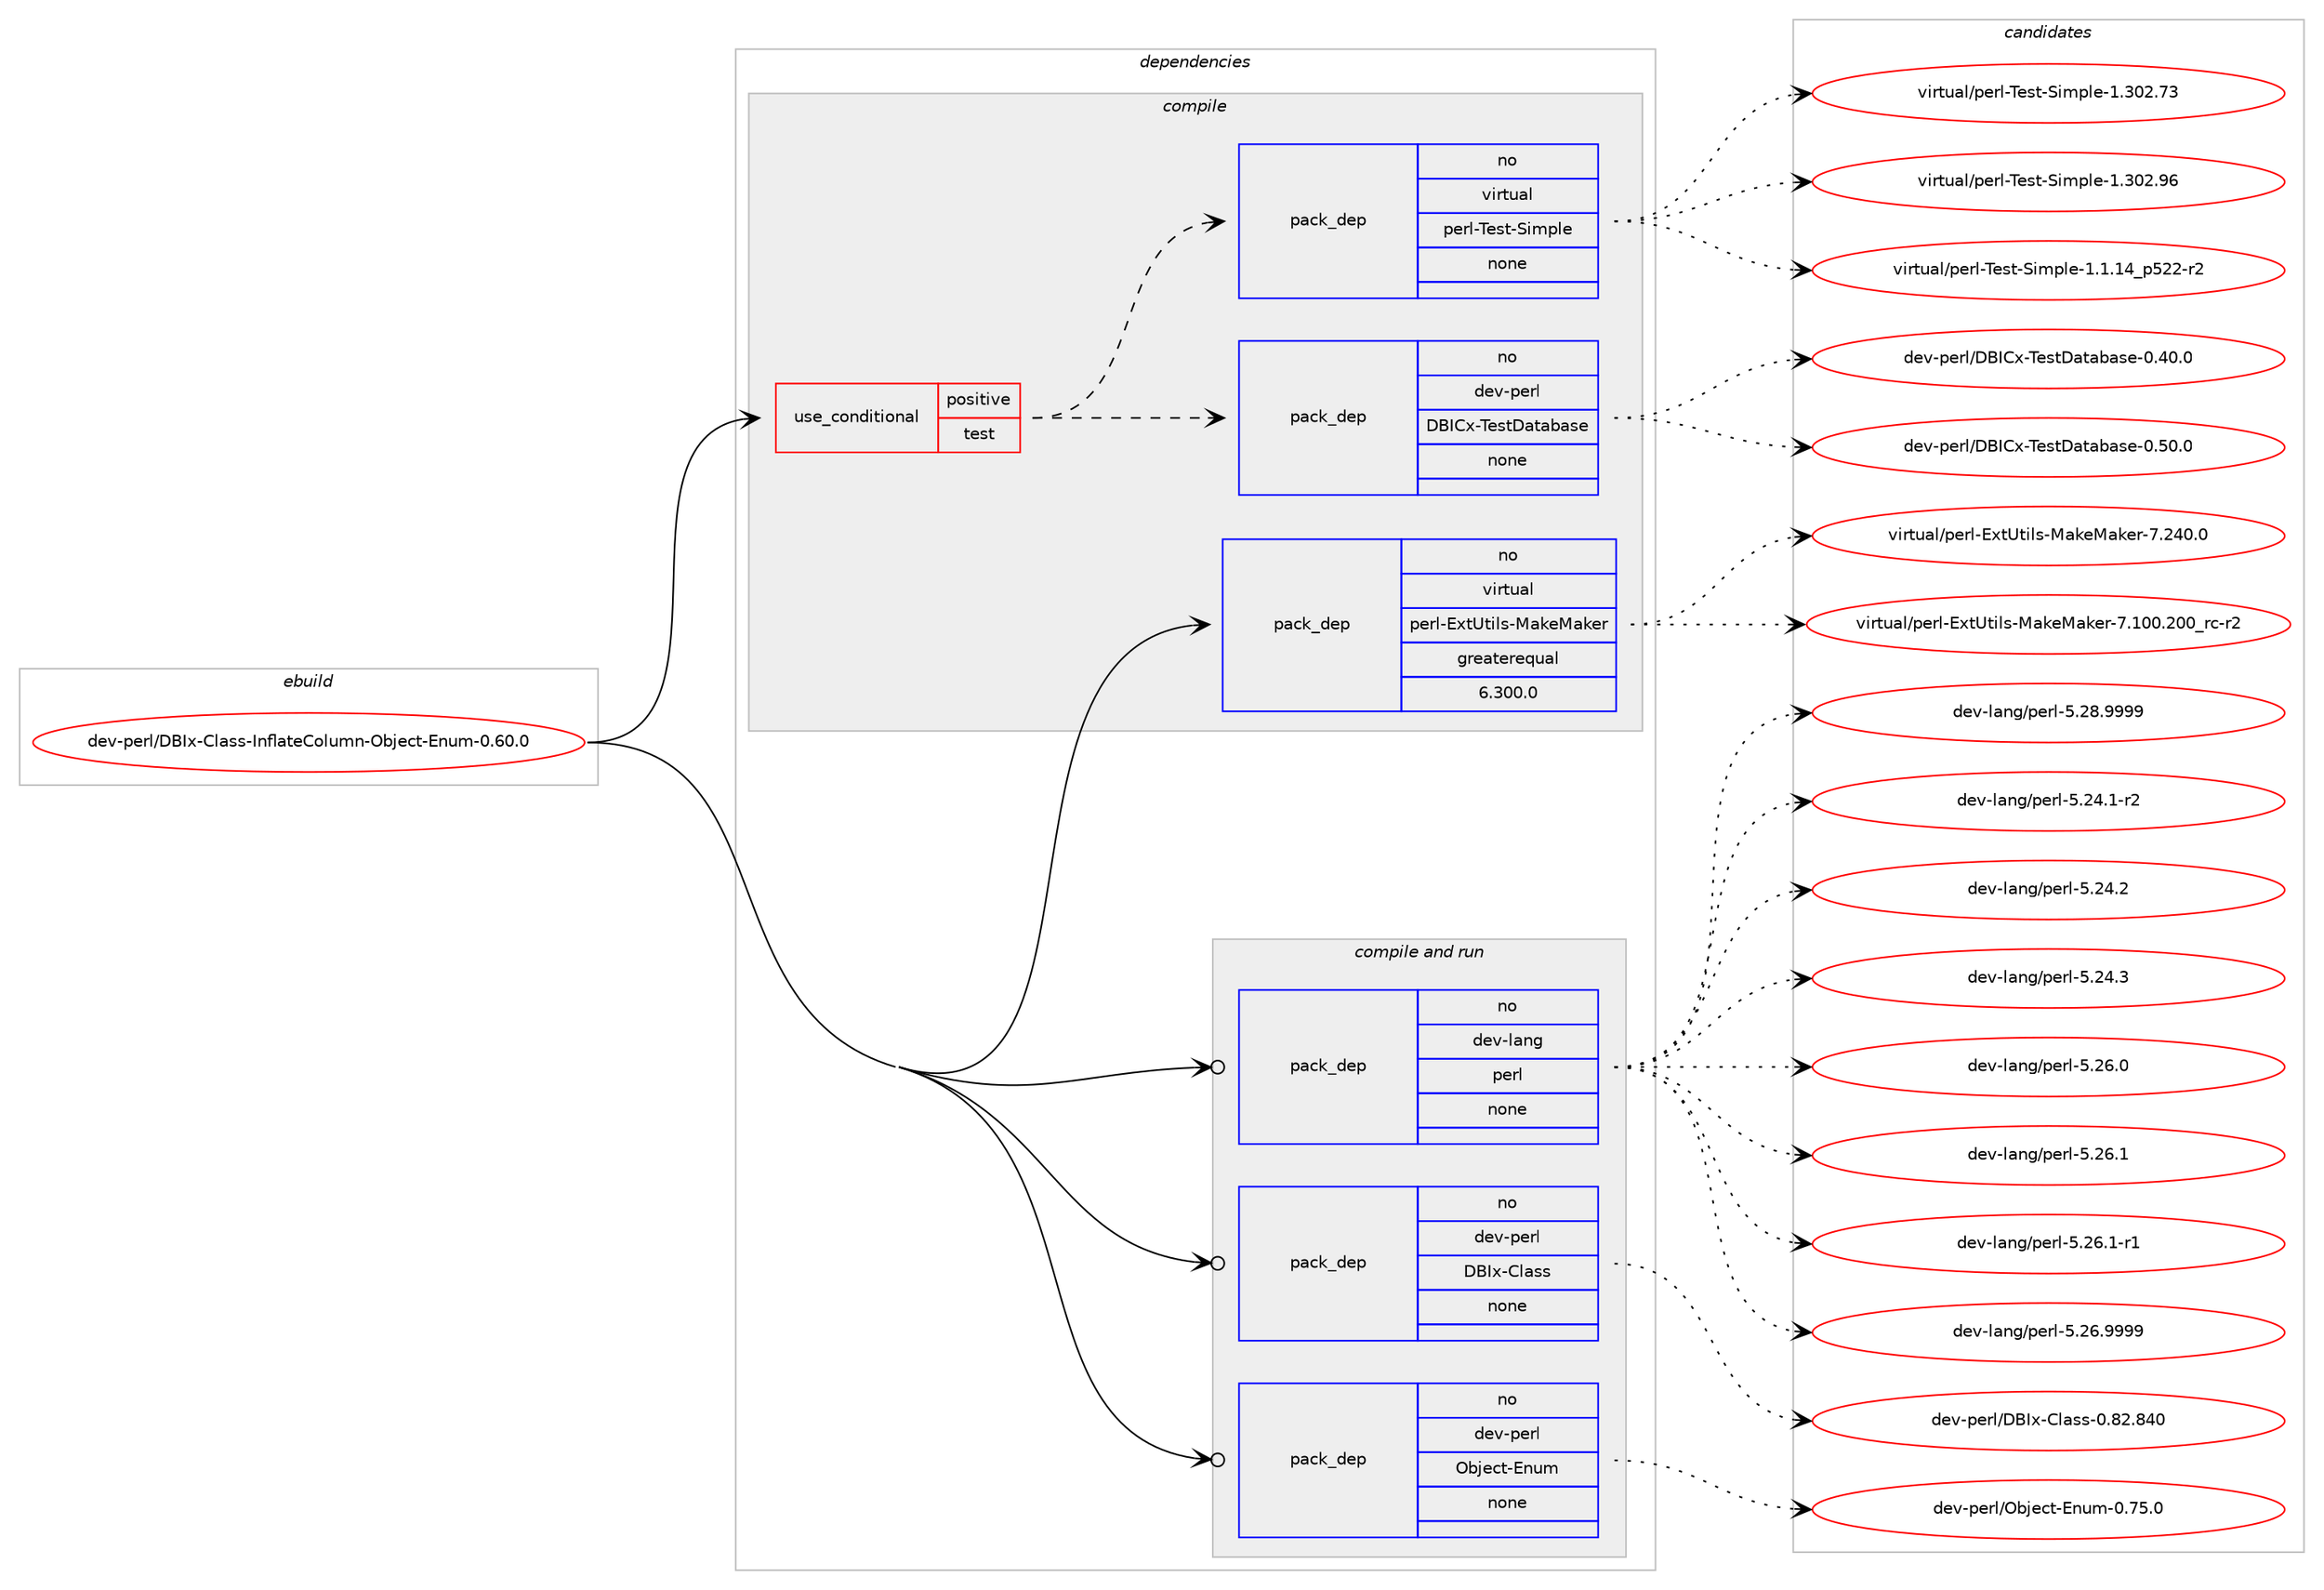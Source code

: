 digraph prolog {

# *************
# Graph options
# *************

newrank=true;
concentrate=true;
compound=true;
graph [rankdir=LR,fontname=Helvetica,fontsize=10,ranksep=1.5];#, ranksep=2.5, nodesep=0.2];
edge  [arrowhead=vee];
node  [fontname=Helvetica,fontsize=10];

# **********
# The ebuild
# **********

subgraph cluster_leftcol {
color=gray;
rank=same;
label=<<i>ebuild</i>>;
id [label="dev-perl/DBIx-Class-InflateColumn-Object-Enum-0.60.0", color=red, width=4, href="../dev-perl/DBIx-Class-InflateColumn-Object-Enum-0.60.0.svg"];
}

# ****************
# The dependencies
# ****************

subgraph cluster_midcol {
color=gray;
label=<<i>dependencies</i>>;
subgraph cluster_compile {
fillcolor="#eeeeee";
style=filled;
label=<<i>compile</i>>;
subgraph cond26970 {
dependency127407 [label=<<TABLE BORDER="0" CELLBORDER="1" CELLSPACING="0" CELLPADDING="4"><TR><TD ROWSPAN="3" CELLPADDING="10">use_conditional</TD></TR><TR><TD>positive</TD></TR><TR><TD>test</TD></TR></TABLE>>, shape=none, color=red];
subgraph pack96769 {
dependency127408 [label=<<TABLE BORDER="0" CELLBORDER="1" CELLSPACING="0" CELLPADDING="4" WIDTH="220"><TR><TD ROWSPAN="6" CELLPADDING="30">pack_dep</TD></TR><TR><TD WIDTH="110">no</TD></TR><TR><TD>dev-perl</TD></TR><TR><TD>DBICx-TestDatabase</TD></TR><TR><TD>none</TD></TR><TR><TD></TD></TR></TABLE>>, shape=none, color=blue];
}
dependency127407:e -> dependency127408:w [weight=20,style="dashed",arrowhead="vee"];
subgraph pack96770 {
dependency127409 [label=<<TABLE BORDER="0" CELLBORDER="1" CELLSPACING="0" CELLPADDING="4" WIDTH="220"><TR><TD ROWSPAN="6" CELLPADDING="30">pack_dep</TD></TR><TR><TD WIDTH="110">no</TD></TR><TR><TD>virtual</TD></TR><TR><TD>perl-Test-Simple</TD></TR><TR><TD>none</TD></TR><TR><TD></TD></TR></TABLE>>, shape=none, color=blue];
}
dependency127407:e -> dependency127409:w [weight=20,style="dashed",arrowhead="vee"];
}
id:e -> dependency127407:w [weight=20,style="solid",arrowhead="vee"];
subgraph pack96771 {
dependency127410 [label=<<TABLE BORDER="0" CELLBORDER="1" CELLSPACING="0" CELLPADDING="4" WIDTH="220"><TR><TD ROWSPAN="6" CELLPADDING="30">pack_dep</TD></TR><TR><TD WIDTH="110">no</TD></TR><TR><TD>virtual</TD></TR><TR><TD>perl-ExtUtils-MakeMaker</TD></TR><TR><TD>greaterequal</TD></TR><TR><TD>6.300.0</TD></TR></TABLE>>, shape=none, color=blue];
}
id:e -> dependency127410:w [weight=20,style="solid",arrowhead="vee"];
}
subgraph cluster_compileandrun {
fillcolor="#eeeeee";
style=filled;
label=<<i>compile and run</i>>;
subgraph pack96772 {
dependency127411 [label=<<TABLE BORDER="0" CELLBORDER="1" CELLSPACING="0" CELLPADDING="4" WIDTH="220"><TR><TD ROWSPAN="6" CELLPADDING="30">pack_dep</TD></TR><TR><TD WIDTH="110">no</TD></TR><TR><TD>dev-lang</TD></TR><TR><TD>perl</TD></TR><TR><TD>none</TD></TR><TR><TD></TD></TR></TABLE>>, shape=none, color=blue];
}
id:e -> dependency127411:w [weight=20,style="solid",arrowhead="odotvee"];
subgraph pack96773 {
dependency127412 [label=<<TABLE BORDER="0" CELLBORDER="1" CELLSPACING="0" CELLPADDING="4" WIDTH="220"><TR><TD ROWSPAN="6" CELLPADDING="30">pack_dep</TD></TR><TR><TD WIDTH="110">no</TD></TR><TR><TD>dev-perl</TD></TR><TR><TD>DBIx-Class</TD></TR><TR><TD>none</TD></TR><TR><TD></TD></TR></TABLE>>, shape=none, color=blue];
}
id:e -> dependency127412:w [weight=20,style="solid",arrowhead="odotvee"];
subgraph pack96774 {
dependency127413 [label=<<TABLE BORDER="0" CELLBORDER="1" CELLSPACING="0" CELLPADDING="4" WIDTH="220"><TR><TD ROWSPAN="6" CELLPADDING="30">pack_dep</TD></TR><TR><TD WIDTH="110">no</TD></TR><TR><TD>dev-perl</TD></TR><TR><TD>Object-Enum</TD></TR><TR><TD>none</TD></TR><TR><TD></TD></TR></TABLE>>, shape=none, color=blue];
}
id:e -> dependency127413:w [weight=20,style="solid",arrowhead="odotvee"];
}
subgraph cluster_run {
fillcolor="#eeeeee";
style=filled;
label=<<i>run</i>>;
}
}

# **************
# The candidates
# **************

subgraph cluster_choices {
rank=same;
color=gray;
label=<<i>candidates</i>>;

subgraph choice96769 {
color=black;
nodesep=1;
choice1001011184511210111410847686673671204584101115116689711697989711510145484652484648 [label="dev-perl/DBICx-TestDatabase-0.40.0", color=red, width=4,href="../dev-perl/DBICx-TestDatabase-0.40.0.svg"];
choice1001011184511210111410847686673671204584101115116689711697989711510145484653484648 [label="dev-perl/DBICx-TestDatabase-0.50.0", color=red, width=4,href="../dev-perl/DBICx-TestDatabase-0.50.0.svg"];
dependency127408:e -> choice1001011184511210111410847686673671204584101115116689711697989711510145484652484648:w [style=dotted,weight="100"];
dependency127408:e -> choice1001011184511210111410847686673671204584101115116689711697989711510145484653484648:w [style=dotted,weight="100"];
}
subgraph choice96770 {
color=black;
nodesep=1;
choice11810511411611797108471121011141084584101115116458310510911210810145494649464952951125350504511450 [label="virtual/perl-Test-Simple-1.1.14_p522-r2", color=red, width=4,href="../virtual/perl-Test-Simple-1.1.14_p522-r2.svg"];
choice118105114116117971084711210111410845841011151164583105109112108101454946514850465551 [label="virtual/perl-Test-Simple-1.302.73", color=red, width=4,href="../virtual/perl-Test-Simple-1.302.73.svg"];
choice118105114116117971084711210111410845841011151164583105109112108101454946514850465754 [label="virtual/perl-Test-Simple-1.302.96", color=red, width=4,href="../virtual/perl-Test-Simple-1.302.96.svg"];
dependency127409:e -> choice11810511411611797108471121011141084584101115116458310510911210810145494649464952951125350504511450:w [style=dotted,weight="100"];
dependency127409:e -> choice118105114116117971084711210111410845841011151164583105109112108101454946514850465551:w [style=dotted,weight="100"];
dependency127409:e -> choice118105114116117971084711210111410845841011151164583105109112108101454946514850465754:w [style=dotted,weight="100"];
}
subgraph choice96771 {
color=black;
nodesep=1;
choice118105114116117971084711210111410845691201168511610510811545779710710177971071011144555464948484650484895114994511450 [label="virtual/perl-ExtUtils-MakeMaker-7.100.200_rc-r2", color=red, width=4,href="../virtual/perl-ExtUtils-MakeMaker-7.100.200_rc-r2.svg"];
choice118105114116117971084711210111410845691201168511610510811545779710710177971071011144555465052484648 [label="virtual/perl-ExtUtils-MakeMaker-7.240.0", color=red, width=4,href="../virtual/perl-ExtUtils-MakeMaker-7.240.0.svg"];
dependency127410:e -> choice118105114116117971084711210111410845691201168511610510811545779710710177971071011144555464948484650484895114994511450:w [style=dotted,weight="100"];
dependency127410:e -> choice118105114116117971084711210111410845691201168511610510811545779710710177971071011144555465052484648:w [style=dotted,weight="100"];
}
subgraph choice96772 {
color=black;
nodesep=1;
choice100101118451089711010347112101114108455346505246494511450 [label="dev-lang/perl-5.24.1-r2", color=red, width=4,href="../dev-lang/perl-5.24.1-r2.svg"];
choice10010111845108971101034711210111410845534650524650 [label="dev-lang/perl-5.24.2", color=red, width=4,href="../dev-lang/perl-5.24.2.svg"];
choice10010111845108971101034711210111410845534650524651 [label="dev-lang/perl-5.24.3", color=red, width=4,href="../dev-lang/perl-5.24.3.svg"];
choice10010111845108971101034711210111410845534650544648 [label="dev-lang/perl-5.26.0", color=red, width=4,href="../dev-lang/perl-5.26.0.svg"];
choice10010111845108971101034711210111410845534650544649 [label="dev-lang/perl-5.26.1", color=red, width=4,href="../dev-lang/perl-5.26.1.svg"];
choice100101118451089711010347112101114108455346505446494511449 [label="dev-lang/perl-5.26.1-r1", color=red, width=4,href="../dev-lang/perl-5.26.1-r1.svg"];
choice10010111845108971101034711210111410845534650544657575757 [label="dev-lang/perl-5.26.9999", color=red, width=4,href="../dev-lang/perl-5.26.9999.svg"];
choice10010111845108971101034711210111410845534650564657575757 [label="dev-lang/perl-5.28.9999", color=red, width=4,href="../dev-lang/perl-5.28.9999.svg"];
dependency127411:e -> choice100101118451089711010347112101114108455346505246494511450:w [style=dotted,weight="100"];
dependency127411:e -> choice10010111845108971101034711210111410845534650524650:w [style=dotted,weight="100"];
dependency127411:e -> choice10010111845108971101034711210111410845534650524651:w [style=dotted,weight="100"];
dependency127411:e -> choice10010111845108971101034711210111410845534650544648:w [style=dotted,weight="100"];
dependency127411:e -> choice10010111845108971101034711210111410845534650544649:w [style=dotted,weight="100"];
dependency127411:e -> choice100101118451089711010347112101114108455346505446494511449:w [style=dotted,weight="100"];
dependency127411:e -> choice10010111845108971101034711210111410845534650544657575757:w [style=dotted,weight="100"];
dependency127411:e -> choice10010111845108971101034711210111410845534650564657575757:w [style=dotted,weight="100"];
}
subgraph choice96773 {
color=black;
nodesep=1;
choice1001011184511210111410847686673120456710897115115454846565046565248 [label="dev-perl/DBIx-Class-0.82.840", color=red, width=4,href="../dev-perl/DBIx-Class-0.82.840.svg"];
dependency127412:e -> choice1001011184511210111410847686673120456710897115115454846565046565248:w [style=dotted,weight="100"];
}
subgraph choice96774 {
color=black;
nodesep=1;
choice1001011184511210111410847799810610199116456911011710945484655534648 [label="dev-perl/Object-Enum-0.75.0", color=red, width=4,href="../dev-perl/Object-Enum-0.75.0.svg"];
dependency127413:e -> choice1001011184511210111410847799810610199116456911011710945484655534648:w [style=dotted,weight="100"];
}
}

}
